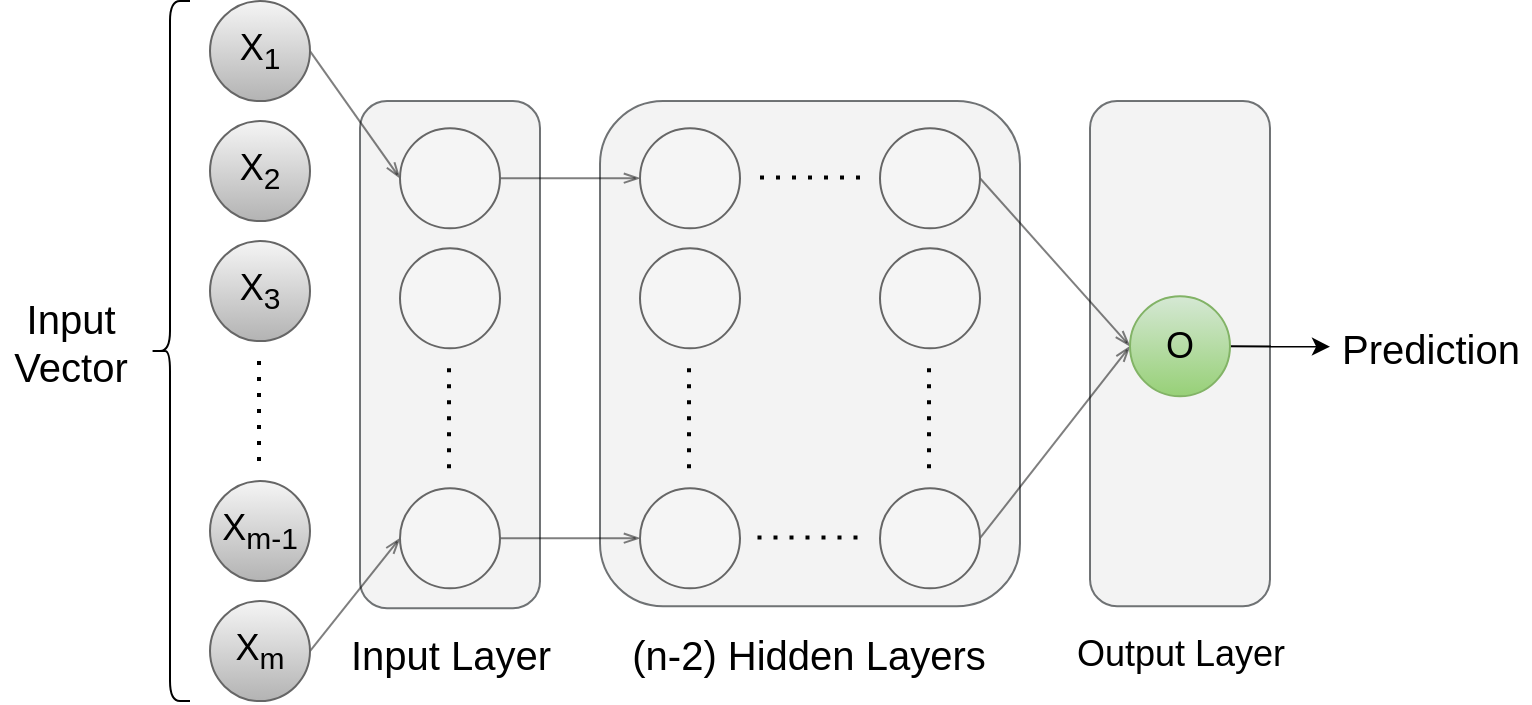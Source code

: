 <mxfile version="13.4.2" type="device"><diagram id="dPmkwLYgcPWGQ1zuh0Rf" name="Page-1"><mxGraphModel dx="1182" dy="760" grid="1" gridSize="10" guides="1" tooltips="1" connect="1" arrows="1" fold="1" page="1" pageScale="1" pageWidth="850" pageHeight="1100" math="0" shadow="0"><root><mxCell id="0"/><mxCell id="1" parent="0"/><mxCell id="1vLUlzx5yeJGW8wbIjpU-123" value="" style="rounded=1;whiteSpace=wrap;html=1;strokeWidth=1;opacity=70;fillColor=#eeeeee;strokeColor=#36393d;" vertex="1" parent="1"><mxGeometry x="745" y="367.56" width="90" height="252.56" as="geometry"/></mxCell><mxCell id="1vLUlzx5yeJGW8wbIjpU-104" value="" style="rounded=1;whiteSpace=wrap;html=1;strokeWidth=1;opacity=70;fillColor=#eeeeee;strokeColor=#36393d;" vertex="1" parent="1"><mxGeometry x="500" y="367.56" width="210" height="252.56" as="geometry"/></mxCell><mxCell id="1vLUlzx5yeJGW8wbIjpU-103" value="" style="rounded=1;whiteSpace=wrap;html=1;strokeWidth=1;opacity=70;fillColor=#eeeeee;strokeColor=#36393d;" vertex="1" parent="1"><mxGeometry x="380" y="367.56" width="90" height="253.56" as="geometry"/></mxCell><mxCell id="1vLUlzx5yeJGW8wbIjpU-126" style="edgeStyle=none;rounded=0;orthogonalLoop=1;jettySize=auto;html=1;exitX=1;exitY=0.5;exitDx=0;exitDy=0;entryX=0;entryY=0.5;entryDx=0;entryDy=0;startArrow=none;startFill=0;endArrow=openThin;endFill=0;opacity=50;" edge="1" parent="1" source="1vLUlzx5yeJGW8wbIjpU-1" target="1vLUlzx5yeJGW8wbIjpU-7"><mxGeometry relative="1" as="geometry"/></mxCell><mxCell id="1vLUlzx5yeJGW8wbIjpU-1" value="&lt;font style=&quot;font-size: 18px&quot;&gt;X&lt;sub&gt;1&lt;/sub&gt;&lt;/font&gt;" style="ellipse;whiteSpace=wrap;html=1;aspect=fixed;strokeWidth=1;gradientColor=#b3b3b3;fillColor=#f5f5f5;strokeColor=#666666;" vertex="1" parent="1"><mxGeometry x="305" y="317.56" width="50" height="50" as="geometry"/></mxCell><mxCell id="1vLUlzx5yeJGW8wbIjpU-2" value="&lt;font style=&quot;font-size: 18px&quot;&gt;X&lt;sub&gt;2&lt;/sub&gt;&lt;/font&gt;" style="ellipse;whiteSpace=wrap;html=1;aspect=fixed;strokeWidth=1;gradientColor=#b3b3b3;fillColor=#f5f5f5;strokeColor=#666666;" vertex="1" parent="1"><mxGeometry x="305" y="377.56" width="50" height="50" as="geometry"/></mxCell><mxCell id="1vLUlzx5yeJGW8wbIjpU-3" value="&lt;font style=&quot;font-size: 18px&quot;&gt;X&lt;sub&gt;3&lt;/sub&gt;&lt;/font&gt;" style="ellipse;whiteSpace=wrap;html=1;aspect=fixed;strokeWidth=1;gradientColor=#b3b3b3;fillColor=#f5f5f5;strokeColor=#666666;" vertex="1" parent="1"><mxGeometry x="305" y="437.56" width="50" height="50" as="geometry"/></mxCell><mxCell id="1vLUlzx5yeJGW8wbIjpU-4" value="&lt;font style=&quot;font-size: 18px&quot;&gt;X&lt;sub&gt;m-1&lt;/sub&gt;&lt;/font&gt;" style="ellipse;whiteSpace=wrap;html=1;aspect=fixed;strokeWidth=1;gradientColor=#b3b3b3;fillColor=#f5f5f5;strokeColor=#666666;" vertex="1" parent="1"><mxGeometry x="305" y="557.56" width="50" height="50" as="geometry"/></mxCell><mxCell id="1vLUlzx5yeJGW8wbIjpU-122" style="edgeStyle=none;rounded=0;orthogonalLoop=1;jettySize=auto;html=1;exitX=1;exitY=0.5;exitDx=0;exitDy=0;entryX=0;entryY=0.5;entryDx=0;entryDy=0;startArrow=none;startFill=0;endArrow=openThin;endFill=0;opacity=50;" edge="1" parent="1" source="1vLUlzx5yeJGW8wbIjpU-6" target="1vLUlzx5yeJGW8wbIjpU-10"><mxGeometry relative="1" as="geometry"/></mxCell><mxCell id="1vLUlzx5yeJGW8wbIjpU-6" value="&lt;font style=&quot;font-size: 18px&quot;&gt;X&lt;sub&gt;m&lt;/sub&gt;&lt;/font&gt;" style="ellipse;whiteSpace=wrap;html=1;aspect=fixed;strokeWidth=1;gradientColor=#b3b3b3;fillColor=#f5f5f5;strokeColor=#666666;" vertex="1" parent="1"><mxGeometry x="305" y="617.56" width="50" height="50" as="geometry"/></mxCell><mxCell id="1vLUlzx5yeJGW8wbIjpU-125" style="edgeStyle=none;rounded=0;orthogonalLoop=1;jettySize=auto;html=1;exitX=1;exitY=0.5;exitDx=0;exitDy=0;entryX=0;entryY=0.5;entryDx=0;entryDy=0;startArrow=none;startFill=0;endArrow=openThin;endFill=0;opacity=50;" edge="1" parent="1" source="1vLUlzx5yeJGW8wbIjpU-7" target="1vLUlzx5yeJGW8wbIjpU-11"><mxGeometry relative="1" as="geometry"/></mxCell><mxCell id="1vLUlzx5yeJGW8wbIjpU-7" value="" style="ellipse;whiteSpace=wrap;html=1;aspect=fixed;strokeWidth=1;fillColor=#f5f5f5;strokeColor=#666666;fontColor=#333333;" vertex="1" parent="1"><mxGeometry x="400" y="381.12" width="50" height="50" as="geometry"/></mxCell><mxCell id="1vLUlzx5yeJGW8wbIjpU-8" value="" style="ellipse;whiteSpace=wrap;html=1;aspect=fixed;strokeWidth=1;fillColor=#f5f5f5;strokeColor=#666666;fontColor=#333333;" vertex="1" parent="1"><mxGeometry x="400" y="441.12" width="50" height="50" as="geometry"/></mxCell><mxCell id="1vLUlzx5yeJGW8wbIjpU-120" style="edgeStyle=none;rounded=0;orthogonalLoop=1;jettySize=auto;html=1;exitX=1;exitY=0.5;exitDx=0;exitDy=0;entryX=0;entryY=0.5;entryDx=0;entryDy=0;startArrow=none;startFill=0;endArrow=openThin;endFill=0;opacity=50;" edge="1" parent="1" source="1vLUlzx5yeJGW8wbIjpU-10" target="1vLUlzx5yeJGW8wbIjpU-14"><mxGeometry relative="1" as="geometry"/></mxCell><mxCell id="1vLUlzx5yeJGW8wbIjpU-10" value="" style="ellipse;whiteSpace=wrap;html=1;aspect=fixed;strokeWidth=1;fillColor=#f5f5f5;strokeColor=#666666;fontColor=#333333;" vertex="1" parent="1"><mxGeometry x="400" y="561.12" width="50" height="50" as="geometry"/></mxCell><mxCell id="1vLUlzx5yeJGW8wbIjpU-11" value="" style="ellipse;whiteSpace=wrap;html=1;aspect=fixed;strokeWidth=1;fillColor=#f5f5f5;strokeColor=#666666;fontColor=#333333;" vertex="1" parent="1"><mxGeometry x="520" y="381.12" width="50" height="50" as="geometry"/></mxCell><mxCell id="1vLUlzx5yeJGW8wbIjpU-12" value="" style="ellipse;whiteSpace=wrap;html=1;aspect=fixed;strokeWidth=1;fillColor=#f5f5f5;strokeColor=#666666;fontColor=#333333;" vertex="1" parent="1"><mxGeometry x="520" y="441.12" width="50" height="50" as="geometry"/></mxCell><mxCell id="1vLUlzx5yeJGW8wbIjpU-14" value="" style="ellipse;whiteSpace=wrap;html=1;aspect=fixed;strokeWidth=1;fillColor=#f5f5f5;strokeColor=#666666;fontColor=#333333;" vertex="1" parent="1"><mxGeometry x="520" y="561.12" width="50" height="50" as="geometry"/></mxCell><mxCell id="1vLUlzx5yeJGW8wbIjpU-124" style="edgeStyle=none;rounded=0;orthogonalLoop=1;jettySize=auto;html=1;exitX=1;exitY=0.5;exitDx=0;exitDy=0;entryX=0;entryY=0.5;entryDx=0;entryDy=0;startArrow=none;startFill=0;endArrow=openThin;endFill=0;opacity=50;" edge="1" parent="1" source="1vLUlzx5yeJGW8wbIjpU-19" target="1vLUlzx5yeJGW8wbIjpU-23"><mxGeometry relative="1" as="geometry"/></mxCell><mxCell id="1vLUlzx5yeJGW8wbIjpU-19" value="" style="ellipse;whiteSpace=wrap;html=1;aspect=fixed;strokeWidth=1;fillColor=#f5f5f5;strokeColor=#666666;fontColor=#333333;" vertex="1" parent="1"><mxGeometry x="640" y="381.12" width="50" height="50" as="geometry"/></mxCell><mxCell id="1vLUlzx5yeJGW8wbIjpU-20" value="" style="ellipse;whiteSpace=wrap;html=1;aspect=fixed;strokeWidth=1;fillColor=#f5f5f5;strokeColor=#666666;fontColor=#333333;" vertex="1" parent="1"><mxGeometry x="640" y="441.12" width="50" height="50" as="geometry"/></mxCell><mxCell id="1vLUlzx5yeJGW8wbIjpU-118" style="edgeStyle=none;rounded=0;orthogonalLoop=1;jettySize=auto;html=1;exitX=1;exitY=0.5;exitDx=0;exitDy=0;entryX=0;entryY=0.5;entryDx=0;entryDy=0;startArrow=none;startFill=0;endArrow=openThin;endFill=0;opacity=50;" edge="1" parent="1" source="1vLUlzx5yeJGW8wbIjpU-22" target="1vLUlzx5yeJGW8wbIjpU-23"><mxGeometry relative="1" as="geometry"/></mxCell><mxCell id="1vLUlzx5yeJGW8wbIjpU-22" value="" style="ellipse;whiteSpace=wrap;html=1;aspect=fixed;strokeWidth=1;fillColor=#f5f5f5;strokeColor=#666666;fontColor=#333333;" vertex="1" parent="1"><mxGeometry x="640" y="561.12" width="50" height="50" as="geometry"/></mxCell><mxCell id="1vLUlzx5yeJGW8wbIjpU-100" style="edgeStyle=none;rounded=0;orthogonalLoop=1;jettySize=auto;html=1;exitX=1;exitY=0.5;exitDx=0;exitDy=0;startArrow=none;startFill=0;endArrow=classic;endFill=1;" edge="1" parent="1" source="1vLUlzx5yeJGW8wbIjpU-23" target="1vLUlzx5yeJGW8wbIjpU-48"><mxGeometry relative="1" as="geometry"/></mxCell><mxCell id="1vLUlzx5yeJGW8wbIjpU-23" value="&lt;font style=&quot;font-size: 18px&quot;&gt;O&lt;/font&gt;" style="ellipse;whiteSpace=wrap;html=1;aspect=fixed;strokeWidth=1;gradientColor=#97d077;fillColor=#d5e8d4;strokeColor=#82b366;" vertex="1" parent="1"><mxGeometry x="765" y="465.12" width="50" height="50" as="geometry"/></mxCell><mxCell id="1vLUlzx5yeJGW8wbIjpU-42" value="" style="endArrow=none;dashed=1;html=1;dashPattern=1 3;strokeWidth=2;" edge="1" parent="1"><mxGeometry width="50" height="50" relative="1" as="geometry"><mxPoint x="329.5" y="547.56" as="sourcePoint"/><mxPoint x="329.5" y="497.56" as="targetPoint"/></mxGeometry></mxCell><mxCell id="1vLUlzx5yeJGW8wbIjpU-43" value="" style="endArrow=none;dashed=1;html=1;dashPattern=1 3;strokeWidth=2;" edge="1" parent="1"><mxGeometry width="50" height="50" relative="1" as="geometry"><mxPoint x="424.5" y="551.12" as="sourcePoint"/><mxPoint x="424.5" y="501.12" as="targetPoint"/></mxGeometry></mxCell><mxCell id="1vLUlzx5yeJGW8wbIjpU-44" value="" style="endArrow=none;dashed=1;html=1;dashPattern=1 3;strokeWidth=2;" edge="1" parent="1"><mxGeometry width="50" height="50" relative="1" as="geometry"><mxPoint x="544.5" y="551.12" as="sourcePoint"/><mxPoint x="544.5" y="501.12" as="targetPoint"/></mxGeometry></mxCell><mxCell id="1vLUlzx5yeJGW8wbIjpU-45" value="" style="endArrow=none;dashed=1;html=1;dashPattern=1 3;strokeWidth=2;" edge="1" parent="1"><mxGeometry width="50" height="50" relative="1" as="geometry"><mxPoint x="664.5" y="551.12" as="sourcePoint"/><mxPoint x="664.5" y="501.12" as="targetPoint"/></mxGeometry></mxCell><mxCell id="1vLUlzx5yeJGW8wbIjpU-47" value="" style="shape=curlyBracket;whiteSpace=wrap;html=1;rounded=1;strokeWidth=1;" vertex="1" parent="1"><mxGeometry x="275" y="317.56" width="20" height="350" as="geometry"/></mxCell><mxCell id="2" value="&lt;div style=&quot;font-size: 20px&quot;&gt;&lt;font style=&quot;font-size: 20px&quot;&gt;Input&lt;/font&gt;&lt;/div&gt;&lt;div style=&quot;font-size: 20px&quot;&gt;&lt;font style=&quot;font-size: 20px&quot;&gt;Vector&lt;/font&gt;&lt;/div&gt;" style="text;html=1;align=center;verticalAlign=middle;resizable=0;points=[];autosize=1;" vertex="1" parent="1"><mxGeometry x="200" y="472.56" width="70" height="30" as="geometry"/></mxCell><mxCell id="1vLUlzx5yeJGW8wbIjpU-48" value="&lt;div style=&quot;font-size: 20px&quot;&gt;&lt;font style=&quot;font-size: 20px&quot;&gt;Prediction&lt;/font&gt;&lt;/div&gt;" style="text;html=1;align=center;verticalAlign=middle;resizable=0;points=[];autosize=1;" vertex="1" parent="1"><mxGeometry x="865" y="480.56" width="100" height="20" as="geometry"/></mxCell><mxCell id="1vLUlzx5yeJGW8wbIjpU-50" value="&lt;font style=&quot;font-size: 20px&quot;&gt;(n-2) Hidden Layers&lt;/font&gt;" style="text;html=1;align=center;verticalAlign=middle;resizable=0;points=[];autosize=1;" vertex="1" parent="1"><mxGeometry x="508.75" y="634" width="190" height="20" as="geometry"/></mxCell><mxCell id="1vLUlzx5yeJGW8wbIjpU-54" value="" style="endArrow=none;dashed=1;html=1;dashPattern=1 3;strokeWidth=2;" edge="1" parent="1"><mxGeometry width="50" height="50" relative="1" as="geometry"><mxPoint x="580" y="405.7" as="sourcePoint"/><mxPoint x="630" y="405.7" as="targetPoint"/></mxGeometry></mxCell><mxCell id="1vLUlzx5yeJGW8wbIjpU-93" value="&lt;font style=&quot;font-size: 20px&quot;&gt;Input Layer&lt;/font&gt;" style="text;html=1;align=center;verticalAlign=middle;resizable=0;points=[];autosize=1;" vertex="1" parent="1"><mxGeometry x="370" y="634" width="110" height="20" as="geometry"/></mxCell><mxCell id="1vLUlzx5yeJGW8wbIjpU-94" value="" style="endArrow=none;dashed=1;html=1;dashPattern=1 3;strokeWidth=2;" edge="1" parent="1"><mxGeometry width="50" height="50" relative="1" as="geometry"><mxPoint x="578.75" y="585.7" as="sourcePoint"/><mxPoint x="628.75" y="585.7" as="targetPoint"/></mxGeometry></mxCell><mxCell id="1vLUlzx5yeJGW8wbIjpU-102" value="&lt;font style=&quot;font-size: 18px&quot;&gt;Output Layer&lt;/font&gt;" style="text;html=1;align=center;verticalAlign=middle;resizable=0;points=[];autosize=1;" vertex="1" parent="1"><mxGeometry x="730" y="634" width="120" height="20" as="geometry"/></mxCell></root></mxGraphModel></diagram></mxfile>